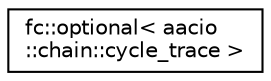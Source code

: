 digraph "Graphical Class Hierarchy"
{
  edge [fontname="Helvetica",fontsize="10",labelfontname="Helvetica",labelfontsize="10"];
  node [fontname="Helvetica",fontsize="10",shape=record];
  rankdir="LR";
  Node0 [label="fc::optional\< aacio\l::chain::cycle_trace \>",height=0.2,width=0.4,color="black", fillcolor="white", style="filled",URL="$classfc_1_1optional.html"];
}
